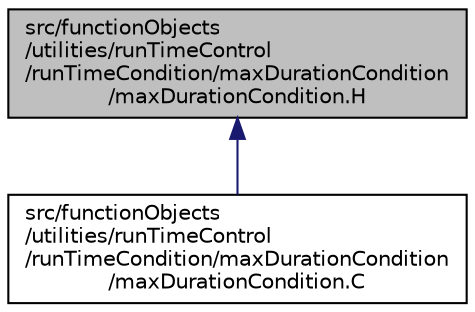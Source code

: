 digraph "src/functionObjects/utilities/runTimeControl/runTimeCondition/maxDurationCondition/maxDurationCondition.H"
{
  bgcolor="transparent";
  edge [fontname="Helvetica",fontsize="10",labelfontname="Helvetica",labelfontsize="10"];
  node [fontname="Helvetica",fontsize="10",shape=record];
  Node1 [label="src/functionObjects\l/utilities/runTimeControl\l/runTimeCondition/maxDurationCondition\l/maxDurationCondition.H",height=0.2,width=0.4,color="black", fillcolor="grey75", style="filled" fontcolor="black"];
  Node1 -> Node2 [dir="back",color="midnightblue",fontsize="10",style="solid",fontname="Helvetica"];
  Node2 [label="src/functionObjects\l/utilities/runTimeControl\l/runTimeCondition/maxDurationCondition\l/maxDurationCondition.C",height=0.2,width=0.4,color="black",URL="$maxDurationCondition_8C.html"];
}
